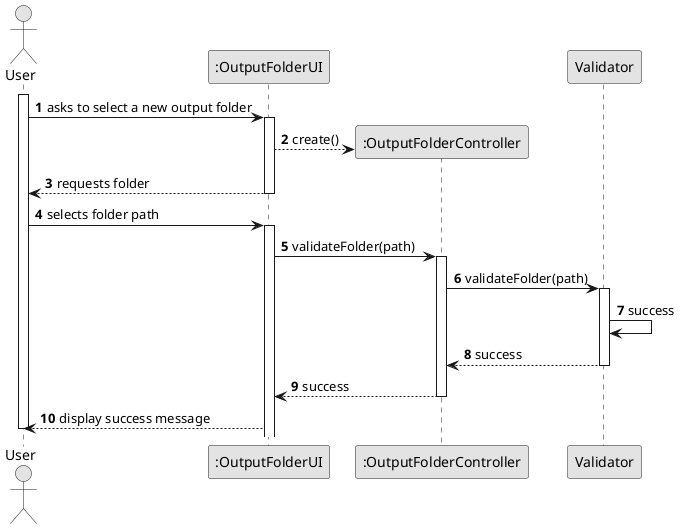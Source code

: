 @startuml
skinparam monochrome true
skinparam packageStyle rectangle
skinparam shadowing false

autonumber

actor "User" as USER
participant ":OutputFolderUI" as UI
participant ":OutputFolderController" as CTRL
participant "Validator" as VLD

activate USER

    USER -> UI : asks to select a new output folder
    activate UI
        UI --> CTRL** : create()
        deactivate CTRL

        UI --> USER : requests folder
    deactivate UI

    USER -> UI : selects folder path
    activate UI
        UI -> CTRL : validateFolder(path)
        activate CTRL
            CTRL -> VLD : validateFolder(path)
                activate VLD
                    VLD -> VLD : success
            VLD --> CTRL : success 
            deactivate VLD 
        CTRL --> UI : success           
        deactivate CTRL
    UI --> USER : display success message
deactivate USER        

@enduml